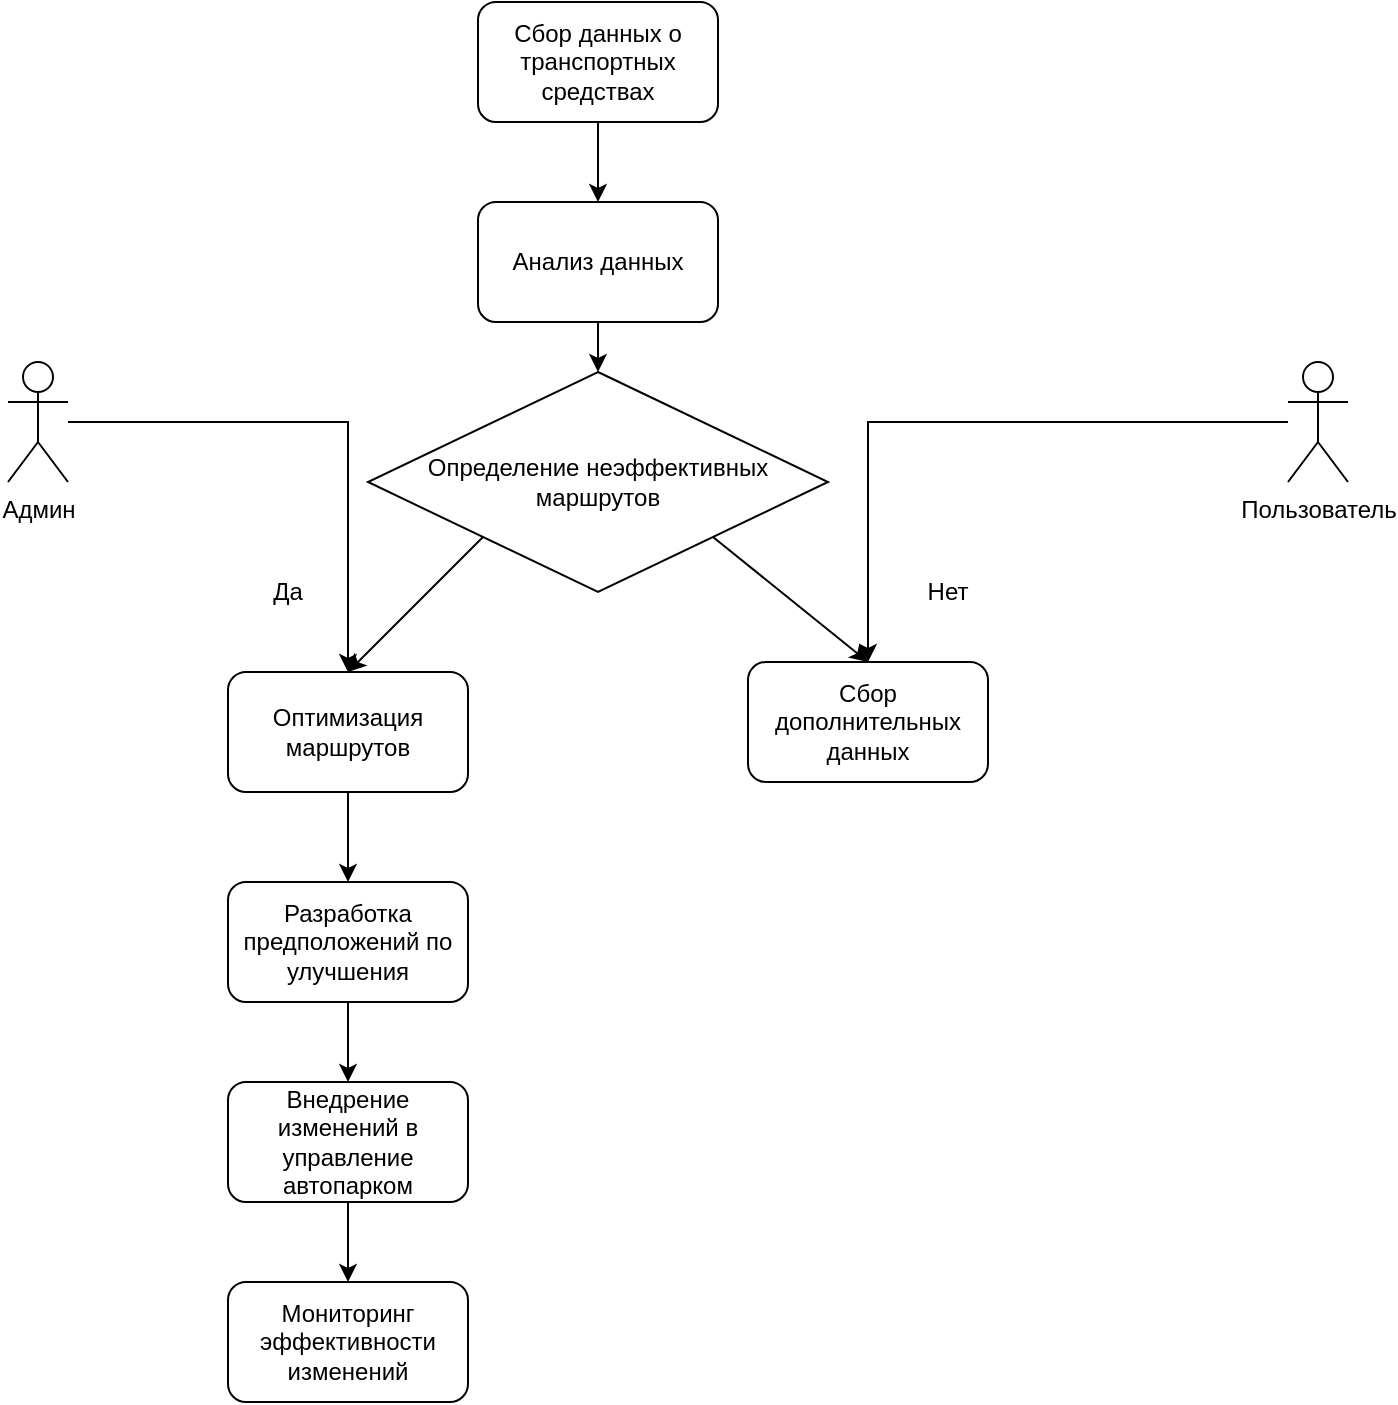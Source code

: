<mxfile version="23.1.1" type="device">
  <diagram id="6clvOkxEGVvpzA_nG7Iq" name="Страница — 2">
    <mxGraphModel dx="1687" dy="929" grid="1" gridSize="10" guides="1" tooltips="1" connect="1" arrows="1" fold="1" page="1" pageScale="1" pageWidth="827" pageHeight="1169" math="0" shadow="0">
      <root>
        <mxCell id="0" />
        <mxCell id="1" parent="0" />
        <mxCell id="adrm9QIy-nRMIJYlsqE3-3" value="Сбор данных о транспортных средствах" style="rounded=1;whiteSpace=wrap;html=1;" vertex="1" parent="1">
          <mxGeometry x="315" y="190" width="120" height="60" as="geometry" />
        </mxCell>
        <mxCell id="adrm9QIy-nRMIJYlsqE3-4" value="Анализ данных" style="rounded=1;whiteSpace=wrap;html=1;" vertex="1" parent="1">
          <mxGeometry x="315" y="290" width="120" height="60" as="geometry" />
        </mxCell>
        <mxCell id="adrm9QIy-nRMIJYlsqE3-5" value="Определение неэффективных маршрутов" style="rhombus;whiteSpace=wrap;html=1;" vertex="1" parent="1">
          <mxGeometry x="260" y="375" width="230" height="110" as="geometry" />
        </mxCell>
        <mxCell id="adrm9QIy-nRMIJYlsqE3-6" value="Сбор дополнительных данных" style="rounded=1;whiteSpace=wrap;html=1;" vertex="1" parent="1">
          <mxGeometry x="450" y="520" width="120" height="60" as="geometry" />
        </mxCell>
        <mxCell id="adrm9QIy-nRMIJYlsqE3-7" value="Оптимизация маршрутов" style="rounded=1;whiteSpace=wrap;html=1;" vertex="1" parent="1">
          <mxGeometry x="190" y="525" width="120" height="60" as="geometry" />
        </mxCell>
        <mxCell id="adrm9QIy-nRMIJYlsqE3-8" value="Разработка предположений по улучшения" style="rounded=1;whiteSpace=wrap;html=1;" vertex="1" parent="1">
          <mxGeometry x="190" y="630" width="120" height="60" as="geometry" />
        </mxCell>
        <mxCell id="adrm9QIy-nRMIJYlsqE3-9" value="Внедрение изменений в управление автопарком" style="rounded=1;whiteSpace=wrap;html=1;" vertex="1" parent="1">
          <mxGeometry x="190" y="730" width="120" height="60" as="geometry" />
        </mxCell>
        <mxCell id="adrm9QIy-nRMIJYlsqE3-10" value="Мониторинг эффективности изменений" style="rounded=1;whiteSpace=wrap;html=1;" vertex="1" parent="1">
          <mxGeometry x="190" y="830" width="120" height="60" as="geometry" />
        </mxCell>
        <mxCell id="adrm9QIy-nRMIJYlsqE3-11" value="" style="endArrow=classic;html=1;rounded=0;exitX=0.5;exitY=1;exitDx=0;exitDy=0;entryX=0.5;entryY=0;entryDx=0;entryDy=0;" edge="1" parent="1" source="adrm9QIy-nRMIJYlsqE3-3" target="adrm9QIy-nRMIJYlsqE3-4">
          <mxGeometry width="50" height="50" relative="1" as="geometry">
            <mxPoint x="200" y="620" as="sourcePoint" />
            <mxPoint x="250" y="570" as="targetPoint" />
          </mxGeometry>
        </mxCell>
        <mxCell id="adrm9QIy-nRMIJYlsqE3-12" value="Да" style="text;html=1;strokeColor=none;fillColor=none;align=center;verticalAlign=middle;whiteSpace=wrap;rounded=0;" vertex="1" parent="1">
          <mxGeometry x="190" y="470" width="60" height="30" as="geometry" />
        </mxCell>
        <mxCell id="adrm9QIy-nRMIJYlsqE3-13" value="Нет" style="text;html=1;strokeColor=none;fillColor=none;align=center;verticalAlign=middle;whiteSpace=wrap;rounded=0;" vertex="1" parent="1">
          <mxGeometry x="520" y="470" width="60" height="30" as="geometry" />
        </mxCell>
        <mxCell id="adrm9QIy-nRMIJYlsqE3-14" value="" style="endArrow=classic;html=1;rounded=0;exitX=0.5;exitY=1;exitDx=0;exitDy=0;entryX=0.5;entryY=0;entryDx=0;entryDy=0;" edge="1" parent="1" source="adrm9QIy-nRMIJYlsqE3-4" target="adrm9QIy-nRMIJYlsqE3-5">
          <mxGeometry width="50" height="50" relative="1" as="geometry">
            <mxPoint x="360" y="790" as="sourcePoint" />
            <mxPoint x="410" y="740" as="targetPoint" />
          </mxGeometry>
        </mxCell>
        <mxCell id="adrm9QIy-nRMIJYlsqE3-15" value="" style="endArrow=classic;html=1;rounded=0;exitX=0;exitY=1;exitDx=0;exitDy=0;entryX=0.5;entryY=0;entryDx=0;entryDy=0;" edge="1" parent="1" source="adrm9QIy-nRMIJYlsqE3-5" target="adrm9QIy-nRMIJYlsqE3-7">
          <mxGeometry width="50" height="50" relative="1" as="geometry">
            <mxPoint x="360" y="790" as="sourcePoint" />
            <mxPoint x="270" y="640.0" as="targetPoint" />
          </mxGeometry>
        </mxCell>
        <mxCell id="adrm9QIy-nRMIJYlsqE3-16" value="" style="endArrow=classic;html=1;rounded=0;exitX=1;exitY=1;exitDx=0;exitDy=0;entryX=0.5;entryY=0;entryDx=0;entryDy=0;" edge="1" parent="1" source="adrm9QIy-nRMIJYlsqE3-5" target="adrm9QIy-nRMIJYlsqE3-6">
          <mxGeometry width="50" height="50" relative="1" as="geometry">
            <mxPoint x="360" y="790" as="sourcePoint" />
            <mxPoint x="510" y="640.0" as="targetPoint" />
          </mxGeometry>
        </mxCell>
        <mxCell id="adrm9QIy-nRMIJYlsqE3-17" value="" style="endArrow=classic;html=1;rounded=0;exitX=0.5;exitY=1;exitDx=0;exitDy=0;entryX=0.5;entryY=0;entryDx=0;entryDy=0;" edge="1" parent="1" source="adrm9QIy-nRMIJYlsqE3-7" target="adrm9QIy-nRMIJYlsqE3-8">
          <mxGeometry width="50" height="50" relative="1" as="geometry">
            <mxPoint x="270" y="700.0" as="sourcePoint" />
            <mxPoint x="270" y="740.0" as="targetPoint" />
          </mxGeometry>
        </mxCell>
        <mxCell id="adrm9QIy-nRMIJYlsqE3-18" value="" style="endArrow=classic;html=1;rounded=0;exitX=0.5;exitY=1;exitDx=0;exitDy=0;entryX=0.5;entryY=0;entryDx=0;entryDy=0;" edge="1" parent="1" source="adrm9QIy-nRMIJYlsqE3-8" target="adrm9QIy-nRMIJYlsqE3-9">
          <mxGeometry width="50" height="50" relative="1" as="geometry">
            <mxPoint x="270" y="800.0" as="sourcePoint" />
            <mxPoint x="270" y="840.0" as="targetPoint" />
          </mxGeometry>
        </mxCell>
        <mxCell id="adrm9QIy-nRMIJYlsqE3-19" value="" style="endArrow=classic;html=1;rounded=0;exitX=0.5;exitY=1;exitDx=0;exitDy=0;entryX=0.5;entryY=0;entryDx=0;entryDy=0;" edge="1" parent="1" source="adrm9QIy-nRMIJYlsqE3-9" target="adrm9QIy-nRMIJYlsqE3-10">
          <mxGeometry width="50" height="50" relative="1" as="geometry">
            <mxPoint x="270" y="900.0" as="sourcePoint" />
            <mxPoint x="270" y="940.0" as="targetPoint" />
          </mxGeometry>
        </mxCell>
        <mxCell id="X80QVMnLIO3Gmf3WB-fP-14" style="edgeStyle=orthogonalEdgeStyle;rounded=0;orthogonalLoop=1;jettySize=auto;html=1;entryX=0.5;entryY=0;entryDx=0;entryDy=0;" edge="1" parent="1" source="X80QVMnLIO3Gmf3WB-fP-1" target="adrm9QIy-nRMIJYlsqE3-7">
          <mxGeometry relative="1" as="geometry" />
        </mxCell>
        <mxCell id="X80QVMnLIO3Gmf3WB-fP-1" value="Админ&lt;br&gt;" style="shape=umlActor;verticalLabelPosition=bottom;verticalAlign=top;html=1;outlineConnect=0;" vertex="1" parent="1">
          <mxGeometry x="80" y="370" width="30" height="60" as="geometry" />
        </mxCell>
        <mxCell id="X80QVMnLIO3Gmf3WB-fP-15" style="edgeStyle=orthogonalEdgeStyle;rounded=0;orthogonalLoop=1;jettySize=auto;html=1;entryX=0.5;entryY=0;entryDx=0;entryDy=0;" edge="1" parent="1" source="X80QVMnLIO3Gmf3WB-fP-9" target="adrm9QIy-nRMIJYlsqE3-6">
          <mxGeometry relative="1" as="geometry">
            <Array as="points">
              <mxPoint x="510" y="400" />
            </Array>
          </mxGeometry>
        </mxCell>
        <mxCell id="X80QVMnLIO3Gmf3WB-fP-9" value="Пользователь" style="shape=umlActor;verticalLabelPosition=bottom;verticalAlign=top;html=1;outlineConnect=0;" vertex="1" parent="1">
          <mxGeometry x="720" y="370" width="30" height="60" as="geometry" />
        </mxCell>
      </root>
    </mxGraphModel>
  </diagram>
</mxfile>
